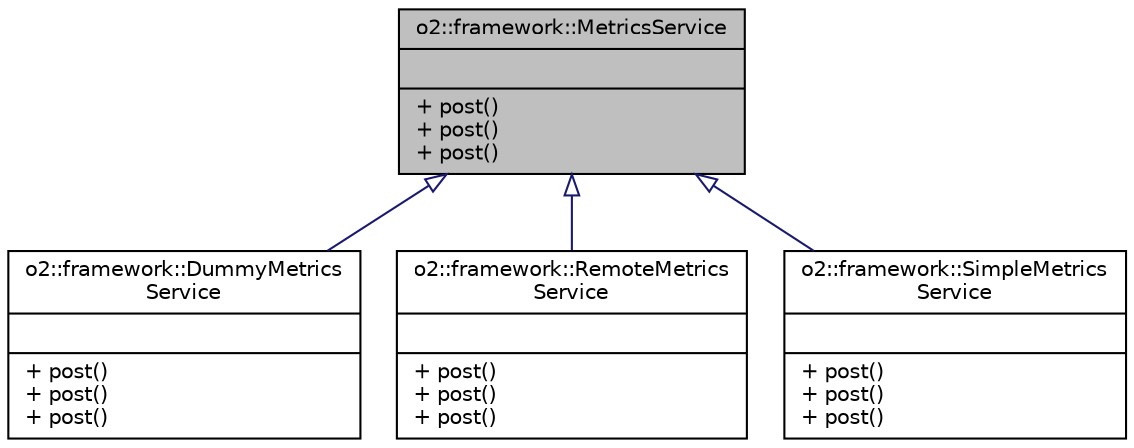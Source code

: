 digraph "o2::framework::MetricsService"
{
 // INTERACTIVE_SVG=YES
  bgcolor="transparent";
  edge [fontname="Helvetica",fontsize="10",labelfontname="Helvetica",labelfontsize="10"];
  node [fontname="Helvetica",fontsize="10",shape=record];
  Node1 [label="{o2::framework::MetricsService\n||+ post()\l+ post()\l+ post()\l}",height=0.2,width=0.4,color="black", fillcolor="grey75", style="filled" fontcolor="black"];
  Node1 -> Node2 [dir="back",color="midnightblue",fontsize="10",style="solid",arrowtail="onormal",fontname="Helvetica"];
  Node2 [label="{o2::framework::DummyMetrics\lService\n||+ post()\l+ post()\l+ post()\l}",height=0.2,width=0.4,color="black",URL="$dd/d19/classo2_1_1framework_1_1DummyMetricsService.html",tooltip="A dummy service for metrics which does nothing. For tests. "];
  Node1 -> Node3 [dir="back",color="midnightblue",fontsize="10",style="solid",arrowtail="onormal",fontname="Helvetica"];
  Node3 [label="{o2::framework::RemoteMetrics\lService\n||+ post()\l+ post()\l+ post()\l}",height=0.2,width=0.4,color="black",URL="$df/d7b/classo2_1_1framework_1_1RemoteMetricsService.html"];
  Node1 -> Node4 [dir="back",color="midnightblue",fontsize="10",style="solid",arrowtail="onormal",fontname="Helvetica"];
  Node4 [label="{o2::framework::SimpleMetrics\lService\n||+ post()\l+ post()\l+ post()\l}",height=0.2,width=0.4,color="black",URL="$d6/d06/classo2_1_1framework_1_1SimpleMetricsService.html"];
}

